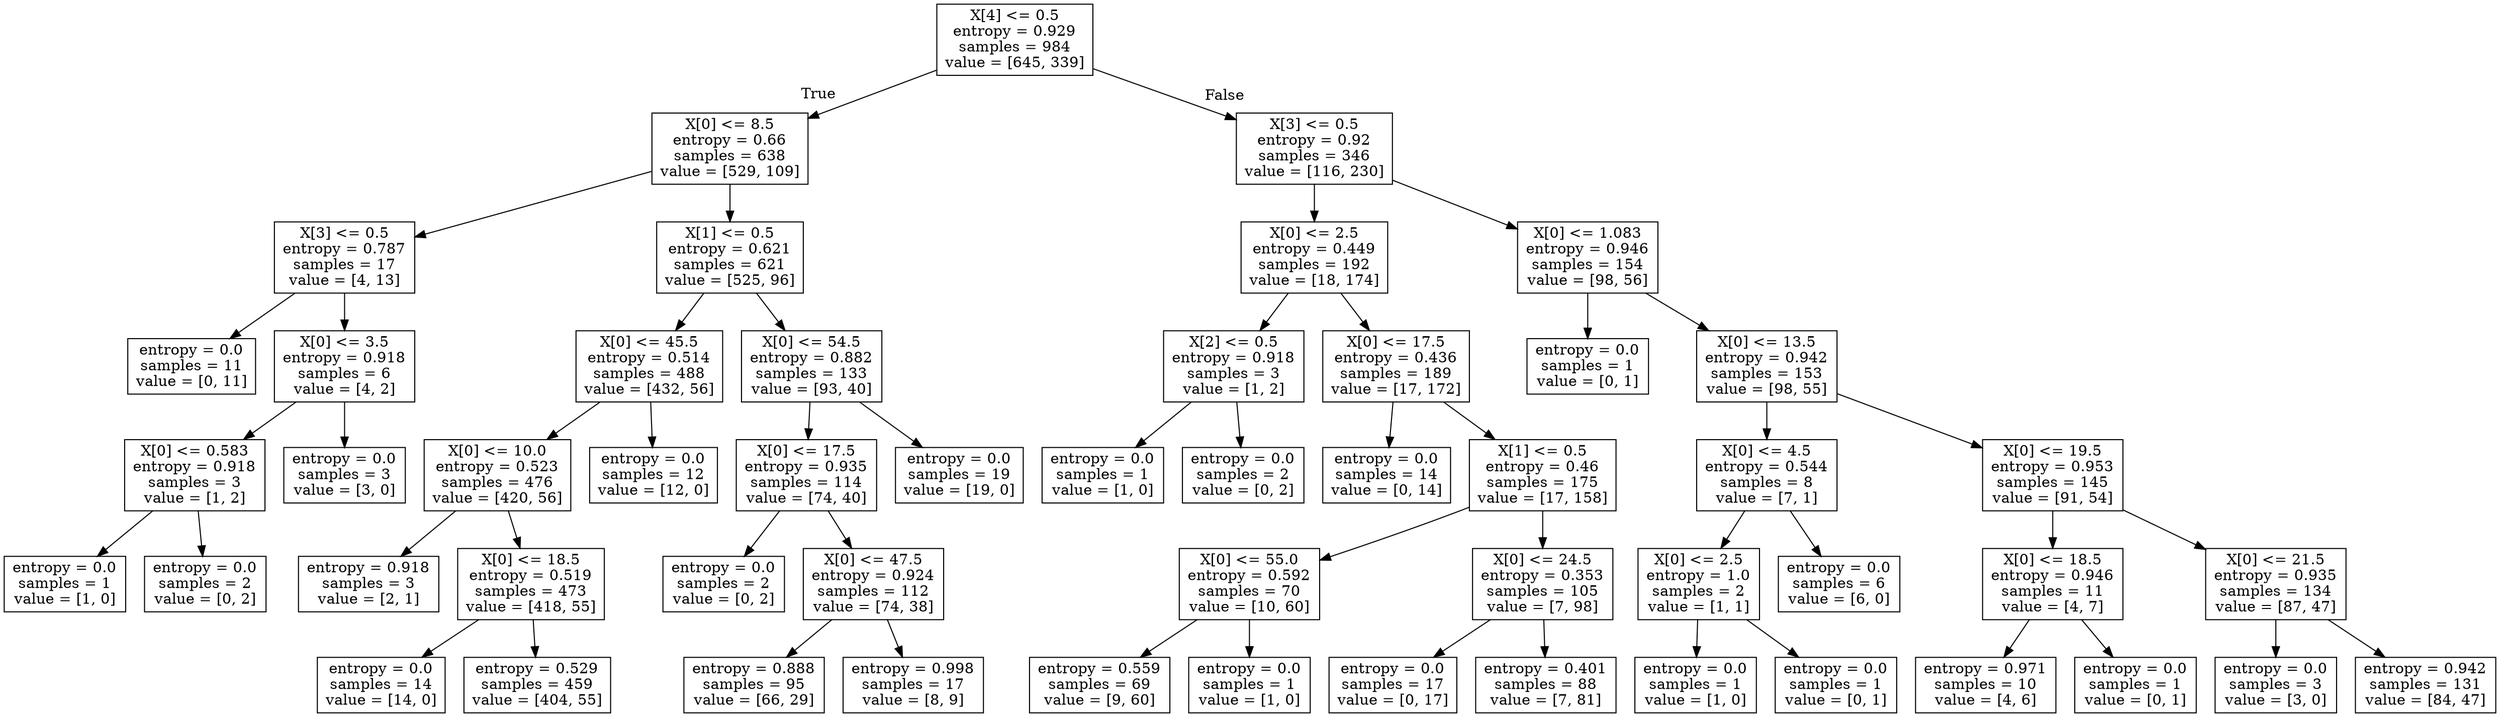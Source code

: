 digraph Tree {
node [shape=box] ;
0 [label="X[4] <= 0.5\nentropy = 0.929\nsamples = 984\nvalue = [645, 339]"] ;
1 [label="X[0] <= 8.5\nentropy = 0.66\nsamples = 638\nvalue = [529, 109]"] ;
0 -> 1 [labeldistance=2.5, labelangle=45, headlabel="True"] ;
2 [label="X[3] <= 0.5\nentropy = 0.787\nsamples = 17\nvalue = [4, 13]"] ;
1 -> 2 ;
3 [label="entropy = 0.0\nsamples = 11\nvalue = [0, 11]"] ;
2 -> 3 ;
4 [label="X[0] <= 3.5\nentropy = 0.918\nsamples = 6\nvalue = [4, 2]"] ;
2 -> 4 ;
5 [label="X[0] <= 0.583\nentropy = 0.918\nsamples = 3\nvalue = [1, 2]"] ;
4 -> 5 ;
6 [label="entropy = 0.0\nsamples = 1\nvalue = [1, 0]"] ;
5 -> 6 ;
7 [label="entropy = 0.0\nsamples = 2\nvalue = [0, 2]"] ;
5 -> 7 ;
8 [label="entropy = 0.0\nsamples = 3\nvalue = [3, 0]"] ;
4 -> 8 ;
9 [label="X[1] <= 0.5\nentropy = 0.621\nsamples = 621\nvalue = [525, 96]"] ;
1 -> 9 ;
10 [label="X[0] <= 45.5\nentropy = 0.514\nsamples = 488\nvalue = [432, 56]"] ;
9 -> 10 ;
11 [label="X[0] <= 10.0\nentropy = 0.523\nsamples = 476\nvalue = [420, 56]"] ;
10 -> 11 ;
12 [label="entropy = 0.918\nsamples = 3\nvalue = [2, 1]"] ;
11 -> 12 ;
13 [label="X[0] <= 18.5\nentropy = 0.519\nsamples = 473\nvalue = [418, 55]"] ;
11 -> 13 ;
14 [label="entropy = 0.0\nsamples = 14\nvalue = [14, 0]"] ;
13 -> 14 ;
15 [label="entropy = 0.529\nsamples = 459\nvalue = [404, 55]"] ;
13 -> 15 ;
16 [label="entropy = 0.0\nsamples = 12\nvalue = [12, 0]"] ;
10 -> 16 ;
17 [label="X[0] <= 54.5\nentropy = 0.882\nsamples = 133\nvalue = [93, 40]"] ;
9 -> 17 ;
18 [label="X[0] <= 17.5\nentropy = 0.935\nsamples = 114\nvalue = [74, 40]"] ;
17 -> 18 ;
19 [label="entropy = 0.0\nsamples = 2\nvalue = [0, 2]"] ;
18 -> 19 ;
20 [label="X[0] <= 47.5\nentropy = 0.924\nsamples = 112\nvalue = [74, 38]"] ;
18 -> 20 ;
21 [label="entropy = 0.888\nsamples = 95\nvalue = [66, 29]"] ;
20 -> 21 ;
22 [label="entropy = 0.998\nsamples = 17\nvalue = [8, 9]"] ;
20 -> 22 ;
23 [label="entropy = 0.0\nsamples = 19\nvalue = [19, 0]"] ;
17 -> 23 ;
24 [label="X[3] <= 0.5\nentropy = 0.92\nsamples = 346\nvalue = [116, 230]"] ;
0 -> 24 [labeldistance=2.5, labelangle=-45, headlabel="False"] ;
25 [label="X[0] <= 2.5\nentropy = 0.449\nsamples = 192\nvalue = [18, 174]"] ;
24 -> 25 ;
26 [label="X[2] <= 0.5\nentropy = 0.918\nsamples = 3\nvalue = [1, 2]"] ;
25 -> 26 ;
27 [label="entropy = 0.0\nsamples = 1\nvalue = [1, 0]"] ;
26 -> 27 ;
28 [label="entropy = 0.0\nsamples = 2\nvalue = [0, 2]"] ;
26 -> 28 ;
29 [label="X[0] <= 17.5\nentropy = 0.436\nsamples = 189\nvalue = [17, 172]"] ;
25 -> 29 ;
30 [label="entropy = 0.0\nsamples = 14\nvalue = [0, 14]"] ;
29 -> 30 ;
31 [label="X[1] <= 0.5\nentropy = 0.46\nsamples = 175\nvalue = [17, 158]"] ;
29 -> 31 ;
32 [label="X[0] <= 55.0\nentropy = 0.592\nsamples = 70\nvalue = [10, 60]"] ;
31 -> 32 ;
33 [label="entropy = 0.559\nsamples = 69\nvalue = [9, 60]"] ;
32 -> 33 ;
34 [label="entropy = 0.0\nsamples = 1\nvalue = [1, 0]"] ;
32 -> 34 ;
35 [label="X[0] <= 24.5\nentropy = 0.353\nsamples = 105\nvalue = [7, 98]"] ;
31 -> 35 ;
36 [label="entropy = 0.0\nsamples = 17\nvalue = [0, 17]"] ;
35 -> 36 ;
37 [label="entropy = 0.401\nsamples = 88\nvalue = [7, 81]"] ;
35 -> 37 ;
38 [label="X[0] <= 1.083\nentropy = 0.946\nsamples = 154\nvalue = [98, 56]"] ;
24 -> 38 ;
39 [label="entropy = 0.0\nsamples = 1\nvalue = [0, 1]"] ;
38 -> 39 ;
40 [label="X[0] <= 13.5\nentropy = 0.942\nsamples = 153\nvalue = [98, 55]"] ;
38 -> 40 ;
41 [label="X[0] <= 4.5\nentropy = 0.544\nsamples = 8\nvalue = [7, 1]"] ;
40 -> 41 ;
42 [label="X[0] <= 2.5\nentropy = 1.0\nsamples = 2\nvalue = [1, 1]"] ;
41 -> 42 ;
43 [label="entropy = 0.0\nsamples = 1\nvalue = [1, 0]"] ;
42 -> 43 ;
44 [label="entropy = 0.0\nsamples = 1\nvalue = [0, 1]"] ;
42 -> 44 ;
45 [label="entropy = 0.0\nsamples = 6\nvalue = [6, 0]"] ;
41 -> 45 ;
46 [label="X[0] <= 19.5\nentropy = 0.953\nsamples = 145\nvalue = [91, 54]"] ;
40 -> 46 ;
47 [label="X[0] <= 18.5\nentropy = 0.946\nsamples = 11\nvalue = [4, 7]"] ;
46 -> 47 ;
48 [label="entropy = 0.971\nsamples = 10\nvalue = [4, 6]"] ;
47 -> 48 ;
49 [label="entropy = 0.0\nsamples = 1\nvalue = [0, 1]"] ;
47 -> 49 ;
50 [label="X[0] <= 21.5\nentropy = 0.935\nsamples = 134\nvalue = [87, 47]"] ;
46 -> 50 ;
51 [label="entropy = 0.0\nsamples = 3\nvalue = [3, 0]"] ;
50 -> 51 ;
52 [label="entropy = 0.942\nsamples = 131\nvalue = [84, 47]"] ;
50 -> 52 ;
}
